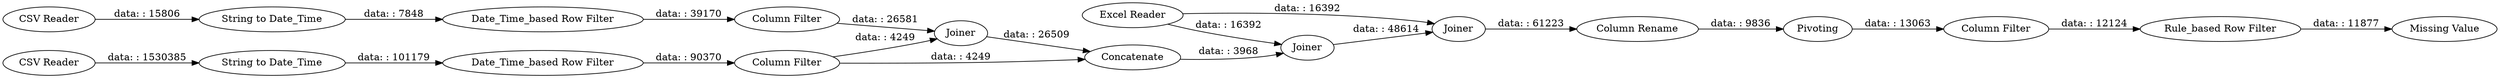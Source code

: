 digraph {
	"2102176160350084623_6" [label="String to Date_Time"]
	"2102176160350084623_1" [label="CSV Reader"]
	"2102176160350084623_17" [label="Rule_based Row Filter"]
	"2102176160350084623_22" [label="Column Filter"]
	"2102176160350084623_13" [label=Joiner]
	"2102176160350084623_14" [label="Column Rename"]
	"2102176160350084623_5" [label="Date_Time_based Row Filter"]
	"2102176160350084623_16" [label="Column Filter"]
	"2102176160350084623_18" [label="CSV Reader"]
	"2102176160350084623_23" [label=Concatenate]
	"2102176160350084623_24" [label="Missing Value"]
	"2102176160350084623_3" [label="Excel Reader"]
	"2102176160350084623_20" [label="Date_Time_based Row Filter"]
	"2102176160350084623_19" [label=Joiner]
	"2102176160350084623_10" [label=Joiner]
	"2102176160350084623_21" [label="String to Date_Time"]
	"2102176160350084623_11" [label="Column Filter"]
	"2102176160350084623_15" [label=Pivoting]
	"2102176160350084623_13" -> "2102176160350084623_14" [label="data: : 61223"]
	"2102176160350084623_17" -> "2102176160350084623_24" [label="data: : 11877"]
	"2102176160350084623_3" -> "2102176160350084623_10" [label="data: : 16392"]
	"2102176160350084623_18" -> "2102176160350084623_21" [label="data: : 15806"]
	"2102176160350084623_3" -> "2102176160350084623_13" [label="data: : 16392"]
	"2102176160350084623_16" -> "2102176160350084623_17" [label="data: : 12124"]
	"2102176160350084623_15" -> "2102176160350084623_16" [label="data: : 13063"]
	"2102176160350084623_22" -> "2102176160350084623_19" [label="data: : 26581"]
	"2102176160350084623_23" -> "2102176160350084623_10" [label="data: : 3968"]
	"2102176160350084623_6" -> "2102176160350084623_5" [label="data: : 101179"]
	"2102176160350084623_19" -> "2102176160350084623_23" [label="data: : 26509"]
	"2102176160350084623_5" -> "2102176160350084623_11" [label="data: : 90370"]
	"2102176160350084623_11" -> "2102176160350084623_23" [label="data: : 4249"]
	"2102176160350084623_10" -> "2102176160350084623_13" [label="data: : 48614"]
	"2102176160350084623_14" -> "2102176160350084623_15" [label="data: : 9836"]
	"2102176160350084623_20" -> "2102176160350084623_22" [label="data: : 39170"]
	"2102176160350084623_11" -> "2102176160350084623_19" [label="data: : 4249"]
	"2102176160350084623_1" -> "2102176160350084623_6" [label="data: : 1530385"]
	"2102176160350084623_21" -> "2102176160350084623_20" [label="data: : 7848"]
	rankdir=LR
}
